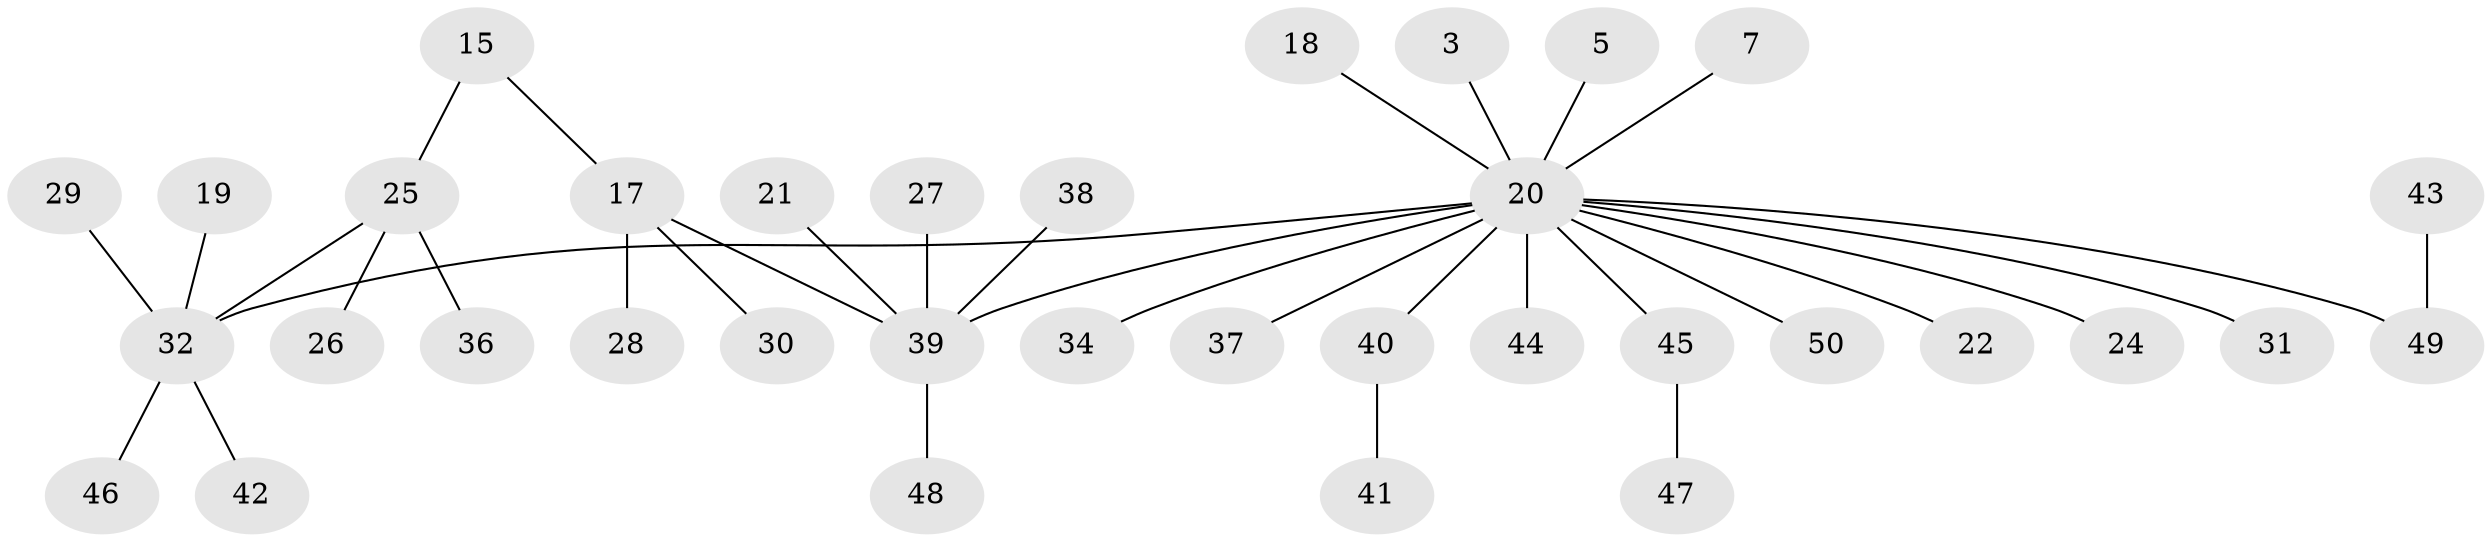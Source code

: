 // original degree distribution, {8: 0.02, 16: 0.02, 1: 0.68, 4: 0.1, 2: 0.14, 7: 0.02, 3: 0.02}
// Generated by graph-tools (version 1.1) at 2025/50/03/04/25 21:50:57]
// undirected, 35 vertices, 35 edges
graph export_dot {
graph [start="1"]
  node [color=gray90,style=filled];
  3;
  5;
  7;
  15;
  17 [super="+13"];
  18;
  19;
  20 [super="+2"];
  21;
  22;
  24;
  25;
  26;
  27;
  28;
  29;
  30;
  31;
  32 [super="+8+11+9+16"];
  34;
  36;
  37;
  38;
  39 [super="+1+23+14+35"];
  40 [super="+6"];
  41;
  42;
  43;
  44;
  45 [super="+33"];
  46;
  47;
  48;
  49 [super="+4+10"];
  50;
  3 -- 20;
  5 -- 20;
  7 -- 20;
  15 -- 25;
  15 -- 17;
  17 -- 28;
  17 -- 39;
  17 -- 30;
  18 -- 20;
  19 -- 32;
  20 -- 22;
  20 -- 24;
  20 -- 31;
  20 -- 34;
  20 -- 37;
  20 -- 44;
  20 -- 50;
  20 -- 32;
  20 -- 39 [weight=2];
  20 -- 49;
  20 -- 40;
  20 -- 45;
  21 -- 39;
  25 -- 26;
  25 -- 36;
  25 -- 32;
  27 -- 39;
  29 -- 32;
  32 -- 46;
  32 -- 42;
  38 -- 39;
  39 -- 48;
  40 -- 41;
  43 -- 49;
  45 -- 47;
}
